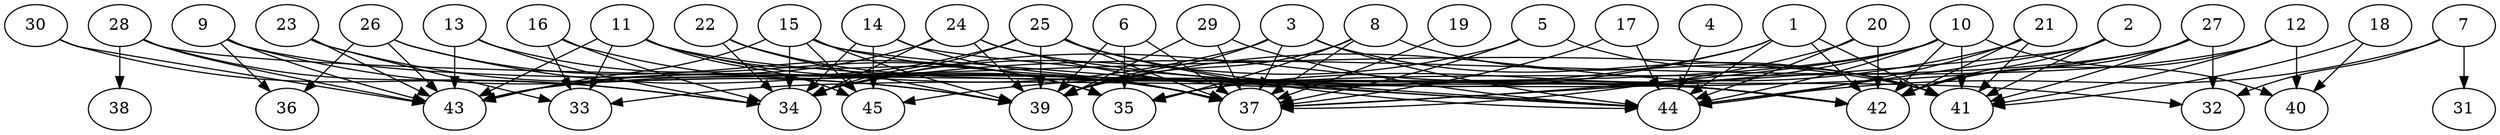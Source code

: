 // DAG automatically generated by daggen at Thu Oct  3 14:07:25 2019
// ./daggen --dot -n 45 --ccr 0.4 --fat 0.9 --regular 0.9 --density 0.6 --mindata 5242880 --maxdata 52428800 
digraph G {
  1 [size="33768960", alpha="0.06", expect_size="13507584"] 
  1 -> 34 [size ="13507584"]
  1 -> 41 [size ="13507584"]
  1 -> 42 [size ="13507584"]
  1 -> 44 [size ="13507584"]
  1 -> 45 [size ="13507584"]
  2 [size="81943040", alpha="0.10", expect_size="32777216"] 
  2 -> 37 [size ="32777216"]
  2 -> 41 [size ="32777216"]
  2 -> 42 [size ="32777216"]
  2 -> 44 [size ="32777216"]
  3 [size="64517120", alpha="0.20", expect_size="25806848"] 
  3 -> 37 [size ="25806848"]
  3 -> 39 [size ="25806848"]
  3 -> 41 [size ="25806848"]
  3 -> 43 [size ="25806848"]
  3 -> 44 [size ="25806848"]
  4 [size="110553600", alpha="0.07", expect_size="44221440"] 
  4 -> 44 [size ="44221440"]
  5 [size="47239680", alpha="0.04", expect_size="18895872"] 
  5 -> 34 [size ="18895872"]
  5 -> 37 [size ="18895872"]
  5 -> 41 [size ="18895872"]
  6 [size="25431040", alpha="0.15", expect_size="10172416"] 
  6 -> 35 [size ="10172416"]
  6 -> 37 [size ="10172416"]
  6 -> 39 [size ="10172416"]
  7 [size="73681920", alpha="0.07", expect_size="29472768"] 
  7 -> 31 [size ="29472768"]
  7 -> 32 [size ="29472768"]
  7 -> 44 [size ="29472768"]
  8 [size="96184320", alpha="0.07", expect_size="38473728"] 
  8 -> 35 [size ="38473728"]
  8 -> 37 [size ="38473728"]
  8 -> 39 [size ="38473728"]
  8 -> 41 [size ="38473728"]
  9 [size="78538240", alpha="0.09", expect_size="31415296"] 
  9 -> 36 [size ="31415296"]
  9 -> 39 [size ="31415296"]
  9 -> 41 [size ="31415296"]
  9 -> 43 [size ="31415296"]
  10 [size="99197440", alpha="0.00", expect_size="39678976"] 
  10 -> 35 [size ="39678976"]
  10 -> 37 [size ="39678976"]
  10 -> 40 [size ="39678976"]
  10 -> 41 [size ="39678976"]
  10 -> 42 [size ="39678976"]
  10 -> 43 [size ="39678976"]
  10 -> 44 [size ="39678976"]
  11 [size="55119360", alpha="0.19", expect_size="22047744"] 
  11 -> 33 [size ="22047744"]
  11 -> 35 [size ="22047744"]
  11 -> 37 [size ="22047744"]
  11 -> 42 [size ="22047744"]
  11 -> 43 [size ="22047744"]
  11 -> 45 [size ="22047744"]
  12 [size="89776640", alpha="0.15", expect_size="35910656"] 
  12 -> 34 [size ="35910656"]
  12 -> 40 [size ="35910656"]
  12 -> 41 [size ="35910656"]
  12 -> 42 [size ="35910656"]
  13 [size="28147200", alpha="0.13", expect_size="11258880"] 
  13 -> 34 [size ="11258880"]
  13 -> 35 [size ="11258880"]
  13 -> 43 [size ="11258880"]
  14 [size="26606080", alpha="0.15", expect_size="10642432"] 
  14 -> 34 [size ="10642432"]
  14 -> 37 [size ="10642432"]
  14 -> 44 [size ="10642432"]
  14 -> 45 [size ="10642432"]
  15 [size="68323840", alpha="0.01", expect_size="27329536"] 
  15 -> 32 [size ="27329536"]
  15 -> 34 [size ="27329536"]
  15 -> 39 [size ="27329536"]
  15 -> 43 [size ="27329536"]
  15 -> 44 [size ="27329536"]
  15 -> 45 [size ="27329536"]
  16 [size="89072640", alpha="0.16", expect_size="35629056"] 
  16 -> 33 [size ="35629056"]
  16 -> 34 [size ="35629056"]
  16 -> 37 [size ="35629056"]
  17 [size="59965440", alpha="0.16", expect_size="23986176"] 
  17 -> 37 [size ="23986176"]
  17 -> 44 [size ="23986176"]
  18 [size="100369920", alpha="0.09", expect_size="40147968"] 
  18 -> 40 [size ="40147968"]
  18 -> 41 [size ="40147968"]
  19 [size="22909440", alpha="0.06", expect_size="9163776"] 
  19 -> 37 [size ="9163776"]
  20 [size="76495360", alpha="0.04", expect_size="30598144"] 
  20 -> 37 [size ="30598144"]
  20 -> 42 [size ="30598144"]
  20 -> 44 [size ="30598144"]
  21 [size="76633600", alpha="0.05", expect_size="30653440"] 
  21 -> 39 [size ="30653440"]
  21 -> 41 [size ="30653440"]
  21 -> 42 [size ="30653440"]
  21 -> 44 [size ="30653440"]
  22 [size="71406080", alpha="0.19", expect_size="28562432"] 
  22 -> 34 [size ="28562432"]
  22 -> 37 [size ="28562432"]
  22 -> 39 [size ="28562432"]
  23 [size="40209920", alpha="0.00", expect_size="16083968"] 
  23 -> 33 [size ="16083968"]
  23 -> 39 [size ="16083968"]
  23 -> 43 [size ="16083968"]
  24 [size="115448320", alpha="0.19", expect_size="46179328"] 
  24 -> 34 [size ="46179328"]
  24 -> 39 [size ="46179328"]
  24 -> 42 [size ="46179328"]
  24 -> 43 [size ="46179328"]
  24 -> 44 [size ="46179328"]
  25 [size="85893120", alpha="0.03", expect_size="34357248"] 
  25 -> 34 [size ="34357248"]
  25 -> 37 [size ="34357248"]
  25 -> 39 [size ="34357248"]
  25 -> 42 [size ="34357248"]
  25 -> 43 [size ="34357248"]
  25 -> 44 [size ="34357248"]
  26 [size="90864640", alpha="0.09", expect_size="36345856"] 
  26 -> 35 [size ="36345856"]
  26 -> 36 [size ="36345856"]
  26 -> 37 [size ="36345856"]
  26 -> 43 [size ="36345856"]
  27 [size="67363840", alpha="0.06", expect_size="26945536"] 
  27 -> 32 [size ="26945536"]
  27 -> 33 [size ="26945536"]
  27 -> 35 [size ="26945536"]
  27 -> 41 [size ="26945536"]
  27 -> 42 [size ="26945536"]
  28 [size="41277440", alpha="0.16", expect_size="16510976"] 
  28 -> 34 [size ="16510976"]
  28 -> 38 [size ="16510976"]
  28 -> 42 [size ="16510976"]
  28 -> 43 [size ="16510976"]
  29 [size="94356480", alpha="0.18", expect_size="37742592"] 
  29 -> 37 [size ="37742592"]
  29 -> 39 [size ="37742592"]
  29 -> 44 [size ="37742592"]
  30 [size="130252800", alpha="0.14", expect_size="52101120"] 
  30 -> 34 [size ="52101120"]
  30 -> 43 [size ="52101120"]
  31 [size="36011520", alpha="0.18", expect_size="14404608"] 
  32 [size="68226560", alpha="0.14", expect_size="27290624"] 
  33 [size="59801600", alpha="0.13", expect_size="23920640"] 
  34 [size="62146560", alpha="0.14", expect_size="24858624"] 
  35 [size="54750720", alpha="0.05", expect_size="21900288"] 
  36 [size="71746560", alpha="0.08", expect_size="28698624"] 
  37 [size="125455360", alpha="0.20", expect_size="50182144"] 
  38 [size="40529920", alpha="0.06", expect_size="16211968"] 
  39 [size="18012160", alpha="0.14", expect_size="7204864"] 
  40 [size="123330560", alpha="0.12", expect_size="49332224"] 
  41 [size="88686080", alpha="0.02", expect_size="35474432"] 
  42 [size="74053120", alpha="0.01", expect_size="29621248"] 
  43 [size="38138880", alpha="0.05", expect_size="15255552"] 
  44 [size="113950720", alpha="0.06", expect_size="45580288"] 
  45 [size="79057920", alpha="0.20", expect_size="31623168"] 
}
